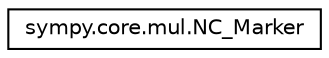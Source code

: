 digraph "Graphical Class Hierarchy"
{
 // LATEX_PDF_SIZE
  edge [fontname="Helvetica",fontsize="10",labelfontname="Helvetica",labelfontsize="10"];
  node [fontname="Helvetica",fontsize="10",shape=record];
  rankdir="LR";
  Node0 [label="sympy.core.mul.NC_Marker",height=0.2,width=0.4,color="black", fillcolor="white", style="filled",URL="$classsympy_1_1core_1_1mul_1_1NC__Marker.html",tooltip=" "];
}
